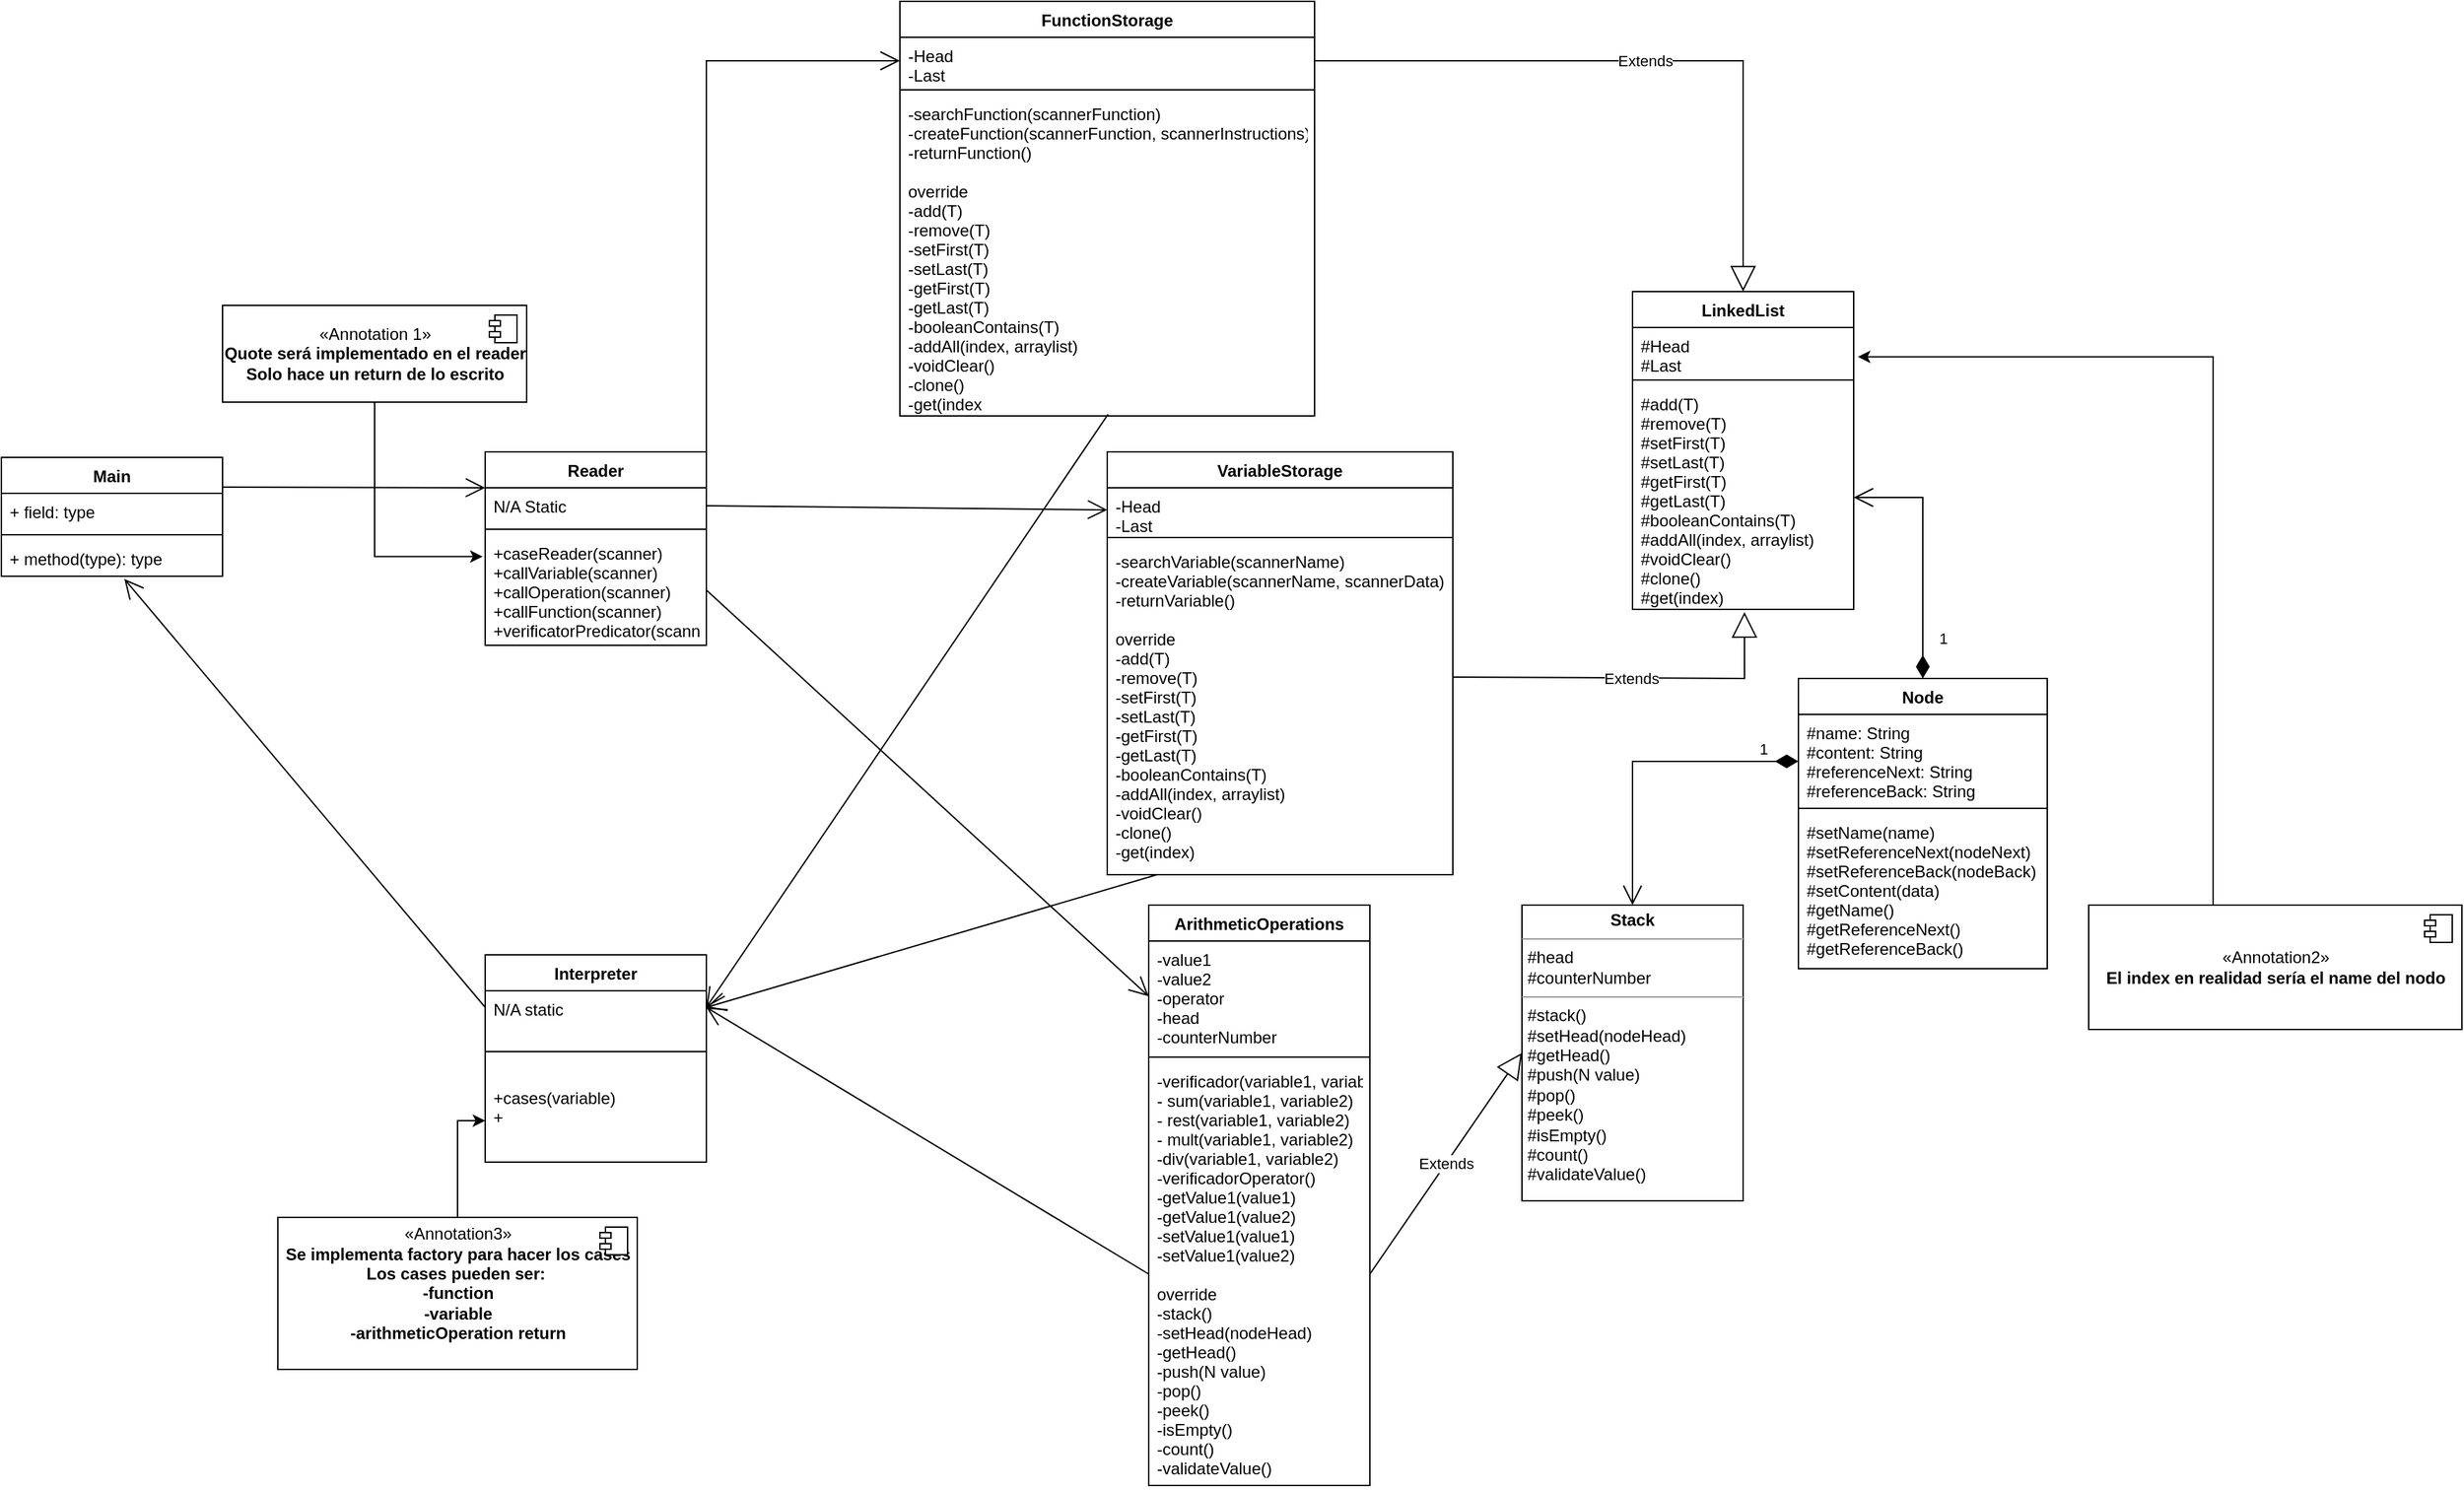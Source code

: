 <mxfile version="16.5.6" type="github">
  <diagram id="C5RBs43oDa-KdzZeNtuy" name="Page-1">
    <mxGraphModel dx="1068" dy="452" grid="1" gridSize="10" guides="1" tooltips="1" connect="1" arrows="1" fold="1" page="1" pageScale="1" pageWidth="827" pageHeight="1169" math="0" shadow="0">
      <root>
        <mxCell id="WIyWlLk6GJQsqaUBKTNV-0" />
        <mxCell id="WIyWlLk6GJQsqaUBKTNV-1" parent="WIyWlLk6GJQsqaUBKTNV-0" />
        <mxCell id="natZOX87_09Pyh3oMRrT-8" value="Main&#xa;" style="swimlane;fontStyle=1;align=center;verticalAlign=top;childLayout=stackLayout;horizontal=1;startSize=26;horizontalStack=0;resizeParent=1;resizeParentMax=0;resizeLast=0;collapsible=1;marginBottom=0;" parent="WIyWlLk6GJQsqaUBKTNV-1" vertex="1">
          <mxGeometry x="170" y="550" width="160" height="86" as="geometry" />
        </mxCell>
        <mxCell id="natZOX87_09Pyh3oMRrT-9" value="+ field: type" style="text;strokeColor=none;fillColor=none;align=left;verticalAlign=top;spacingLeft=4;spacingRight=4;overflow=hidden;rotatable=0;points=[[0,0.5],[1,0.5]];portConstraint=eastwest;" parent="natZOX87_09Pyh3oMRrT-8" vertex="1">
          <mxGeometry y="26" width="160" height="26" as="geometry" />
        </mxCell>
        <mxCell id="natZOX87_09Pyh3oMRrT-10" value="" style="line;strokeWidth=1;fillColor=none;align=left;verticalAlign=middle;spacingTop=-1;spacingLeft=3;spacingRight=3;rotatable=0;labelPosition=right;points=[];portConstraint=eastwest;" parent="natZOX87_09Pyh3oMRrT-8" vertex="1">
          <mxGeometry y="52" width="160" height="8" as="geometry" />
        </mxCell>
        <mxCell id="natZOX87_09Pyh3oMRrT-11" value="+ method(type): type" style="text;strokeColor=none;fillColor=none;align=left;verticalAlign=top;spacingLeft=4;spacingRight=4;overflow=hidden;rotatable=0;points=[[0,0.5],[1,0.5]];portConstraint=eastwest;" parent="natZOX87_09Pyh3oMRrT-8" vertex="1">
          <mxGeometry y="60" width="160" height="26" as="geometry" />
        </mxCell>
        <mxCell id="natZOX87_09Pyh3oMRrT-16" value="Reader&#xa;" style="swimlane;fontStyle=1;align=center;verticalAlign=top;childLayout=stackLayout;horizontal=1;startSize=26;horizontalStack=0;resizeParent=1;resizeParentMax=0;resizeLast=0;collapsible=1;marginBottom=0;" parent="WIyWlLk6GJQsqaUBKTNV-1" vertex="1">
          <mxGeometry x="520" y="546" width="160" height="140" as="geometry" />
        </mxCell>
        <mxCell id="natZOX87_09Pyh3oMRrT-40" value="" style="endArrow=open;endFill=1;endSize=12;html=1;rounded=0;exitX=1;exitY=0.25;exitDx=0;exitDy=0;" parent="natZOX87_09Pyh3oMRrT-16" source="natZOX87_09Pyh3oMRrT-8" edge="1">
          <mxGeometry width="160" relative="1" as="geometry">
            <mxPoint x="-160" y="26" as="sourcePoint" />
            <mxPoint y="26" as="targetPoint" />
          </mxGeometry>
        </mxCell>
        <mxCell id="natZOX87_09Pyh3oMRrT-17" value="N/A Static" style="text;strokeColor=none;fillColor=none;align=left;verticalAlign=top;spacingLeft=4;spacingRight=4;overflow=hidden;rotatable=0;points=[[0,0.5],[1,0.5]];portConstraint=eastwest;" parent="natZOX87_09Pyh3oMRrT-16" vertex="1">
          <mxGeometry y="26" width="160" height="26" as="geometry" />
        </mxCell>
        <mxCell id="natZOX87_09Pyh3oMRrT-18" value="" style="line;strokeWidth=1;fillColor=none;align=left;verticalAlign=middle;spacingTop=-1;spacingLeft=3;spacingRight=3;rotatable=0;labelPosition=right;points=[];portConstraint=eastwest;" parent="natZOX87_09Pyh3oMRrT-16" vertex="1">
          <mxGeometry y="52" width="160" height="8" as="geometry" />
        </mxCell>
        <mxCell id="natZOX87_09Pyh3oMRrT-19" value="+caseReader(scanner)&#xa;+callVariable(scanner)&#xa;+callOperation(scanner)&#xa;+callFunction(scanner)&#xa;+verificatorPredicator(scanner)&#xa;" style="text;strokeColor=none;fillColor=none;align=left;verticalAlign=top;spacingLeft=4;spacingRight=4;overflow=hidden;rotatable=0;points=[[0,0.5],[1,0.5]];portConstraint=eastwest;" parent="natZOX87_09Pyh3oMRrT-16" vertex="1">
          <mxGeometry y="60" width="160" height="80" as="geometry" />
        </mxCell>
        <mxCell id="natZOX87_09Pyh3oMRrT-24" value="VariableStorage" style="swimlane;fontStyle=1;align=center;verticalAlign=top;childLayout=stackLayout;horizontal=1;startSize=26;horizontalStack=0;resizeParent=1;resizeParentMax=0;resizeLast=0;collapsible=1;marginBottom=0;" parent="WIyWlLk6GJQsqaUBKTNV-1" vertex="1">
          <mxGeometry x="970" y="546" width="250" height="306" as="geometry" />
        </mxCell>
        <mxCell id="natZOX87_09Pyh3oMRrT-25" value="-Head&#xa;-Last" style="text;strokeColor=none;fillColor=none;align=left;verticalAlign=top;spacingLeft=4;spacingRight=4;overflow=hidden;rotatable=0;points=[[0,0.5],[1,0.5]];portConstraint=eastwest;" parent="natZOX87_09Pyh3oMRrT-24" vertex="1">
          <mxGeometry y="26" width="250" height="32" as="geometry" />
        </mxCell>
        <mxCell id="natZOX87_09Pyh3oMRrT-26" value="" style="line;strokeWidth=1;fillColor=none;align=left;verticalAlign=middle;spacingTop=-1;spacingLeft=3;spacingRight=3;rotatable=0;labelPosition=right;points=[];portConstraint=eastwest;" parent="natZOX87_09Pyh3oMRrT-24" vertex="1">
          <mxGeometry y="58" width="250" height="8" as="geometry" />
        </mxCell>
        <mxCell id="natZOX87_09Pyh3oMRrT-27" value="-searchVariable(scannerName)&#xa;-createVariable(scannerName, scannerData)&#xa;-returnVariable()&#xa;&#xa;override&#xa;-add(T)&#xa;-remove(T)&#xa;-setFirst(T)&#xa;-setLast(T)&#xa;-getFirst(T)&#xa;-getLast(T)&#xa;-booleanContains(T)&#xa;-addAll(index, arraylist)&#xa;-voidClear()&#xa;-clone()&#xa;-get(index)&#xa;" style="text;strokeColor=none;fillColor=none;align=left;verticalAlign=top;spacingLeft=4;spacingRight=4;overflow=hidden;rotatable=0;points=[[0,0.5],[1,0.5]];portConstraint=eastwest;" parent="natZOX87_09Pyh3oMRrT-24" vertex="1">
          <mxGeometry y="66" width="250" height="240" as="geometry" />
        </mxCell>
        <mxCell id="natZOX87_09Pyh3oMRrT-32" value="ArithmeticOperations" style="swimlane;fontStyle=1;align=center;verticalAlign=top;childLayout=stackLayout;horizontal=1;startSize=26;horizontalStack=0;resizeParent=1;resizeParentMax=0;resizeLast=0;collapsible=1;marginBottom=0;" parent="WIyWlLk6GJQsqaUBKTNV-1" vertex="1">
          <mxGeometry x="1000" y="874" width="160" height="420" as="geometry" />
        </mxCell>
        <mxCell id="natZOX87_09Pyh3oMRrT-33" value="-value1&#xa;-value2&#xa;-operator&#xa;-head&#xa;-counterNumber" style="text;strokeColor=none;fillColor=none;align=left;verticalAlign=top;spacingLeft=4;spacingRight=4;overflow=hidden;rotatable=0;points=[[0,0.5],[1,0.5]];portConstraint=eastwest;" parent="natZOX87_09Pyh3oMRrT-32" vertex="1">
          <mxGeometry y="26" width="160" height="80" as="geometry" />
        </mxCell>
        <mxCell id="natZOX87_09Pyh3oMRrT-34" value="" style="line;strokeWidth=1;fillColor=none;align=left;verticalAlign=middle;spacingTop=-1;spacingLeft=3;spacingRight=3;rotatable=0;labelPosition=right;points=[];portConstraint=eastwest;" parent="natZOX87_09Pyh3oMRrT-32" vertex="1">
          <mxGeometry y="106" width="160" height="8" as="geometry" />
        </mxCell>
        <mxCell id="natZOX87_09Pyh3oMRrT-35" value="-verificador(variable1, variable2, symbol)&#xa;- sum(variable1, variable2)&#xa;- rest(variable1, variable2)&#xa;- mult(variable1, variable2)&#xa;-div(variable1, variable2)&#xa;-verificadorOperator()&#xa;-getValue1(value1)&#xa;-getValue1(value2)&#xa;-setValue1(value1)&#xa;-setValue1(value2)&#xa;&#xa;override&#xa;-stack()&#xa;-setHead(nodeHead)&#xa;-getHead()&#xa;-push(N value)&#xa;-pop()&#xa;-peek()&#xa;-isEmpty()&#xa;-count()&#xa;-validateValue()&#xa;" style="text;strokeColor=none;fillColor=none;align=left;verticalAlign=top;spacingLeft=4;spacingRight=4;overflow=hidden;rotatable=0;points=[[0,0.5],[1,0.5]];portConstraint=eastwest;" parent="natZOX87_09Pyh3oMRrT-32" vertex="1">
          <mxGeometry y="114" width="160" height="306" as="geometry" />
        </mxCell>
        <mxCell id="natZOX87_09Pyh3oMRrT-36" value="Interpreter" style="swimlane;fontStyle=1;align=center;verticalAlign=top;childLayout=stackLayout;horizontal=1;startSize=26;horizontalStack=0;resizeParent=1;resizeParentMax=0;resizeLast=0;collapsible=1;marginBottom=0;" parent="WIyWlLk6GJQsqaUBKTNV-1" vertex="1">
          <mxGeometry x="520" y="910" width="160" height="150" as="geometry" />
        </mxCell>
        <mxCell id="natZOX87_09Pyh3oMRrT-37" value="N/A static" style="text;strokeColor=none;fillColor=none;align=left;verticalAlign=top;spacingLeft=4;spacingRight=4;overflow=hidden;rotatable=0;points=[[0,0.5],[1,0.5]];portConstraint=eastwest;" parent="natZOX87_09Pyh3oMRrT-36" vertex="1">
          <mxGeometry y="26" width="160" height="24" as="geometry" />
        </mxCell>
        <mxCell id="natZOX87_09Pyh3oMRrT-38" value="" style="line;strokeWidth=1;fillColor=none;align=left;verticalAlign=middle;spacingTop=-1;spacingLeft=3;spacingRight=3;rotatable=0;labelPosition=right;points=[];portConstraint=eastwest;" parent="natZOX87_09Pyh3oMRrT-36" vertex="1">
          <mxGeometry y="50" width="160" height="40" as="geometry" />
        </mxCell>
        <mxCell id="AochQKUZwjmsb-0F-WYE-0" value="+cases(variable)&#xa;+" style="text;strokeColor=none;fillColor=none;align=left;verticalAlign=top;spacingLeft=4;spacingRight=4;overflow=hidden;rotatable=0;points=[[0,0.5],[1,0.5]];portConstraint=eastwest;" parent="natZOX87_09Pyh3oMRrT-36" vertex="1">
          <mxGeometry y="90" width="160" height="60" as="geometry" />
        </mxCell>
        <mxCell id="natZOX87_09Pyh3oMRrT-45" value="LinkedList" style="swimlane;fontStyle=1;align=center;verticalAlign=top;childLayout=stackLayout;horizontal=1;startSize=26;horizontalStack=0;resizeParent=1;resizeParentMax=0;resizeLast=0;collapsible=1;marginBottom=0;" parent="WIyWlLk6GJQsqaUBKTNV-1" vertex="1">
          <mxGeometry x="1350" y="430" width="160" height="230" as="geometry" />
        </mxCell>
        <mxCell id="natZOX87_09Pyh3oMRrT-46" value="#Head&#xa;#Last&#xa;" style="text;strokeColor=none;fillColor=none;align=left;verticalAlign=top;spacingLeft=4;spacingRight=4;overflow=hidden;rotatable=0;points=[[0,0.5],[1,0.5]];portConstraint=eastwest;" parent="natZOX87_09Pyh3oMRrT-45" vertex="1">
          <mxGeometry y="26" width="160" height="34" as="geometry" />
        </mxCell>
        <mxCell id="natZOX87_09Pyh3oMRrT-47" value="" style="line;strokeWidth=1;fillColor=none;align=left;verticalAlign=middle;spacingTop=-1;spacingLeft=3;spacingRight=3;rotatable=0;labelPosition=right;points=[];portConstraint=eastwest;" parent="natZOX87_09Pyh3oMRrT-45" vertex="1">
          <mxGeometry y="60" width="160" height="8" as="geometry" />
        </mxCell>
        <mxCell id="natZOX87_09Pyh3oMRrT-48" value="#add(T)&#xa;#remove(T)&#xa;#setFirst(T)&#xa;#setLast(T)&#xa;#getFirst(T)&#xa;#getLast(T)&#xa;#booleanContains(T)&#xa;#addAll(index, arraylist)&#xa;#voidClear()&#xa;#clone()&#xa;#get(index)" style="text;strokeColor=none;fillColor=none;align=left;verticalAlign=top;spacingLeft=4;spacingRight=4;overflow=hidden;rotatable=0;points=[[0,0.5],[1,0.5]];portConstraint=eastwest;" parent="natZOX87_09Pyh3oMRrT-45" vertex="1">
          <mxGeometry y="68" width="160" height="162" as="geometry" />
        </mxCell>
        <mxCell id="natZOX87_09Pyh3oMRrT-49" value="Extends" style="endArrow=block;endSize=16;endFill=0;html=1;rounded=0;entryX=0.5;entryY=0;entryDx=0;entryDy=0;exitX=1;exitY=0.5;exitDx=0;exitDy=0;" parent="WIyWlLk6GJQsqaUBKTNV-1" source="natZOX87_09Pyh3oMRrT-76" target="natZOX87_09Pyh3oMRrT-45" edge="1">
          <mxGeometry width="160" relative="1" as="geometry">
            <mxPoint x="810" y="320" as="sourcePoint" />
            <mxPoint x="970" y="320" as="targetPoint" />
            <Array as="points">
              <mxPoint x="1430" y="263" />
            </Array>
          </mxGeometry>
        </mxCell>
        <mxCell id="natZOX87_09Pyh3oMRrT-50" value="Extends" style="endArrow=block;endSize=16;endFill=0;html=1;rounded=0;exitX=1;exitY=0.404;exitDx=0;exitDy=0;exitPerimeter=0;entryX=0.506;entryY=1.012;entryDx=0;entryDy=0;entryPerimeter=0;" parent="WIyWlLk6GJQsqaUBKTNV-1" source="natZOX87_09Pyh3oMRrT-27" target="natZOX87_09Pyh3oMRrT-48" edge="1">
          <mxGeometry width="160" relative="1" as="geometry">
            <mxPoint x="1020" y="700" as="sourcePoint" />
            <mxPoint x="1180" y="700" as="targetPoint" />
            <Array as="points">
              <mxPoint x="1431" y="710" />
            </Array>
          </mxGeometry>
        </mxCell>
        <mxCell id="natZOX87_09Pyh3oMRrT-51" value="" style="endArrow=open;endFill=1;endSize=12;html=1;rounded=0;entryX=0;entryY=0.5;entryDx=0;entryDy=0;exitX=1;exitY=0.5;exitDx=0;exitDy=0;" parent="WIyWlLk6GJQsqaUBKTNV-1" source="natZOX87_09Pyh3oMRrT-17" target="natZOX87_09Pyh3oMRrT-76" edge="1">
          <mxGeometry width="160" relative="1" as="geometry">
            <mxPoint x="730" y="560" as="sourcePoint" />
            <mxPoint x="890" y="560" as="targetPoint" />
            <Array as="points">
              <mxPoint x="680" y="263" />
            </Array>
          </mxGeometry>
        </mxCell>
        <mxCell id="natZOX87_09Pyh3oMRrT-52" value="" style="endArrow=open;endFill=1;endSize=12;html=1;rounded=0;entryX=0;entryY=0.5;entryDx=0;entryDy=0;exitX=1;exitY=0.5;exitDx=0;exitDy=0;" parent="WIyWlLk6GJQsqaUBKTNV-1" source="natZOX87_09Pyh3oMRrT-19" target="natZOX87_09Pyh3oMRrT-33" edge="1">
          <mxGeometry width="160" relative="1" as="geometry">
            <mxPoint x="690" y="595" as="sourcePoint" />
            <mxPoint x="927" y="461" as="targetPoint" />
          </mxGeometry>
        </mxCell>
        <mxCell id="natZOX87_09Pyh3oMRrT-53" value="" style="endArrow=open;endFill=1;endSize=12;html=1;rounded=0;entryX=0;entryY=0.5;entryDx=0;entryDy=0;exitX=1;exitY=0.5;exitDx=0;exitDy=0;" parent="WIyWlLk6GJQsqaUBKTNV-1" source="natZOX87_09Pyh3oMRrT-17" target="natZOX87_09Pyh3oMRrT-25" edge="1">
          <mxGeometry width="160" relative="1" as="geometry">
            <mxPoint x="700" y="605" as="sourcePoint" />
            <mxPoint x="937" y="471" as="targetPoint" />
          </mxGeometry>
        </mxCell>
        <mxCell id="natZOX87_09Pyh3oMRrT-54" value="Node" style="swimlane;fontStyle=1;align=center;verticalAlign=top;childLayout=stackLayout;horizontal=1;startSize=26;horizontalStack=0;resizeParent=1;resizeParentMax=0;resizeLast=0;collapsible=1;marginBottom=0;" parent="WIyWlLk6GJQsqaUBKTNV-1" vertex="1">
          <mxGeometry x="1470" y="710" width="180" height="210" as="geometry" />
        </mxCell>
        <mxCell id="natZOX87_09Pyh3oMRrT-55" value="#name: String&#xa;#content: String&#xa;#referenceNext: String&#xa;#referenceBack: String" style="text;strokeColor=none;fillColor=none;align=left;verticalAlign=top;spacingLeft=4;spacingRight=4;overflow=hidden;rotatable=0;points=[[0,0.5],[1,0.5]];portConstraint=eastwest;" parent="natZOX87_09Pyh3oMRrT-54" vertex="1">
          <mxGeometry y="26" width="180" height="64" as="geometry" />
        </mxCell>
        <mxCell id="natZOX87_09Pyh3oMRrT-56" value="" style="line;strokeWidth=1;fillColor=none;align=left;verticalAlign=middle;spacingTop=-1;spacingLeft=3;spacingRight=3;rotatable=0;labelPosition=right;points=[];portConstraint=eastwest;" parent="natZOX87_09Pyh3oMRrT-54" vertex="1">
          <mxGeometry y="90" width="180" height="8" as="geometry" />
        </mxCell>
        <mxCell id="natZOX87_09Pyh3oMRrT-57" value="#setName(name)&#xa;#setReferenceNext(nodeNext)&#xa;#setReferenceBack(nodeBack)&#xa;#setContent(data)&#xa;#getName()&#xa;#getReferenceNext()&#xa;#getReferenceBack()" style="text;strokeColor=none;fillColor=none;align=left;verticalAlign=top;spacingLeft=4;spacingRight=4;overflow=hidden;rotatable=0;points=[[0,0.5],[1,0.5]];portConstraint=eastwest;" parent="natZOX87_09Pyh3oMRrT-54" vertex="1">
          <mxGeometry y="98" width="180" height="112" as="geometry" />
        </mxCell>
        <mxCell id="natZOX87_09Pyh3oMRrT-58" value="1" style="endArrow=open;html=1;endSize=12;startArrow=diamondThin;startSize=14;startFill=1;edgeStyle=orthogonalEdgeStyle;align=left;verticalAlign=bottom;rounded=0;exitX=0.5;exitY=0;exitDx=0;exitDy=0;entryX=1;entryY=0.5;entryDx=0;entryDy=0;" parent="WIyWlLk6GJQsqaUBKTNV-1" source="natZOX87_09Pyh3oMRrT-54" target="natZOX87_09Pyh3oMRrT-48" edge="1">
          <mxGeometry x="-0.779" y="-10" relative="1" as="geometry">
            <mxPoint x="1520" y="670" as="sourcePoint" />
            <mxPoint x="1680" y="670" as="targetPoint" />
            <mxPoint as="offset" />
          </mxGeometry>
        </mxCell>
        <mxCell id="natZOX87_09Pyh3oMRrT-59" value="&lt;p style=&quot;margin: 0px ; margin-top: 4px ; text-align: center&quot;&gt;&lt;b&gt;Stack&lt;/b&gt;&lt;/p&gt;&lt;hr size=&quot;1&quot;&gt;&lt;p style=&quot;margin: 0px ; margin-left: 4px&quot;&gt;#head&lt;/p&gt;&lt;p style=&quot;margin: 0px ; margin-left: 4px&quot;&gt;#counterNumber&lt;/p&gt;&lt;hr size=&quot;1&quot;&gt;&lt;p style=&quot;margin: 0px ; margin-left: 4px&quot;&gt;#stack()&lt;/p&gt;&lt;p style=&quot;margin: 0px ; margin-left: 4px&quot;&gt;#setHead(nodeHead)&lt;/p&gt;&lt;p style=&quot;margin: 0px ; margin-left: 4px&quot;&gt;#getHead()&lt;/p&gt;&lt;p style=&quot;margin: 0px ; margin-left: 4px&quot;&gt;#push(N value)&lt;/p&gt;&lt;p style=&quot;margin: 0px ; margin-left: 4px&quot;&gt;#pop()&lt;/p&gt;&lt;p style=&quot;margin: 0px ; margin-left: 4px&quot;&gt;#peek()&lt;/p&gt;&lt;p style=&quot;margin: 0px ; margin-left: 4px&quot;&gt;#isEmpty()&lt;/p&gt;&lt;p style=&quot;margin: 0px ; margin-left: 4px&quot;&gt;#count()&lt;/p&gt;&lt;p style=&quot;margin: 0px ; margin-left: 4px&quot;&gt;#validateValue()&lt;/p&gt;&lt;p style=&quot;margin: 0px ; margin-left: 4px&quot;&gt;&lt;br&gt;&lt;/p&gt;" style="verticalAlign=top;align=left;overflow=fill;fontSize=12;fontFamily=Helvetica;html=1;" parent="WIyWlLk6GJQsqaUBKTNV-1" vertex="1">
          <mxGeometry x="1270" y="874" width="160" height="214" as="geometry" />
        </mxCell>
        <mxCell id="natZOX87_09Pyh3oMRrT-60" value="1" style="endArrow=open;html=1;endSize=12;startArrow=diamondThin;startSize=14;startFill=1;edgeStyle=orthogonalEdgeStyle;align=left;verticalAlign=bottom;rounded=0;entryX=0.5;entryY=0;entryDx=0;entryDy=0;" parent="WIyWlLk6GJQsqaUBKTNV-1" target="natZOX87_09Pyh3oMRrT-59" edge="1">
          <mxGeometry x="-0.732" relative="1" as="geometry">
            <mxPoint x="1470" y="770" as="sourcePoint" />
            <mxPoint x="1460" y="593" as="targetPoint" />
            <Array as="points">
              <mxPoint x="1350" y="770" />
            </Array>
            <mxPoint as="offset" />
          </mxGeometry>
        </mxCell>
        <mxCell id="natZOX87_09Pyh3oMRrT-64" value="" style="endArrow=open;endFill=1;endSize=12;html=1;rounded=0;entryX=0.556;entryY=1.077;entryDx=0;entryDy=0;exitX=0;exitY=0.5;exitDx=0;exitDy=0;entryPerimeter=0;" parent="WIyWlLk6GJQsqaUBKTNV-1" source="natZOX87_09Pyh3oMRrT-37" target="natZOX87_09Pyh3oMRrT-11" edge="1">
          <mxGeometry width="160" relative="1" as="geometry">
            <mxPoint x="710" y="671" as="sourcePoint" />
            <mxPoint x="1210" y="839" as="targetPoint" />
          </mxGeometry>
        </mxCell>
        <mxCell id="natZOX87_09Pyh3oMRrT-65" value="" style="endArrow=open;endFill=1;endSize=12;html=1;rounded=0;entryX=1;entryY=0.5;entryDx=0;entryDy=0;exitX=0;exitY=0.5;exitDx=0;exitDy=0;" parent="WIyWlLk6GJQsqaUBKTNV-1" source="natZOX87_09Pyh3oMRrT-35" target="natZOX87_09Pyh3oMRrT-37" edge="1">
          <mxGeometry width="160" relative="1" as="geometry">
            <mxPoint x="720" y="681" as="sourcePoint" />
            <mxPoint x="1220" y="849" as="targetPoint" />
          </mxGeometry>
        </mxCell>
        <mxCell id="natZOX87_09Pyh3oMRrT-66" value="" style="endArrow=open;endFill=1;endSize=12;html=1;rounded=0;entryX=1;entryY=0.5;entryDx=0;entryDy=0;exitX=0.144;exitY=1;exitDx=0;exitDy=0;exitPerimeter=0;" parent="WIyWlLk6GJQsqaUBKTNV-1" source="natZOX87_09Pyh3oMRrT-27" target="natZOX87_09Pyh3oMRrT-37" edge="1">
          <mxGeometry width="160" relative="1" as="geometry">
            <mxPoint x="1095" y="670" as="sourcePoint" />
            <mxPoint x="710" y="959" as="targetPoint" />
          </mxGeometry>
        </mxCell>
        <mxCell id="natZOX87_09Pyh3oMRrT-67" value="" style="endArrow=open;endFill=1;endSize=12;html=1;rounded=0;entryX=1;entryY=0.5;entryDx=0;entryDy=0;exitX=0.502;exitY=0.995;exitDx=0;exitDy=0;exitPerimeter=0;" parent="WIyWlLk6GJQsqaUBKTNV-1" source="natZOX87_09Pyh3oMRrT-78" target="natZOX87_09Pyh3oMRrT-37" edge="1">
          <mxGeometry width="160" relative="1" as="geometry">
            <mxPoint x="1380" y="690" as="sourcePoint" />
            <mxPoint x="720" y="969" as="targetPoint" />
          </mxGeometry>
        </mxCell>
        <mxCell id="natZOX87_09Pyh3oMRrT-70" style="edgeStyle=orthogonalEdgeStyle;rounded=0;orthogonalLoop=1;jettySize=auto;html=1;entryX=-0.012;entryY=0.197;entryDx=0;entryDy=0;entryPerimeter=0;" parent="WIyWlLk6GJQsqaUBKTNV-1" source="natZOX87_09Pyh3oMRrT-68" target="natZOX87_09Pyh3oMRrT-19" edge="1">
          <mxGeometry relative="1" as="geometry" />
        </mxCell>
        <mxCell id="natZOX87_09Pyh3oMRrT-68" value="«Annotation 1»&lt;br&gt;&lt;b&gt;Quote será implementado en el reader&lt;br&gt;Solo hace un return de lo escrito&lt;br&gt;&lt;/b&gt;" style="html=1;dropTarget=0;" parent="WIyWlLk6GJQsqaUBKTNV-1" vertex="1">
          <mxGeometry x="330" y="440" width="220" height="70" as="geometry" />
        </mxCell>
        <mxCell id="natZOX87_09Pyh3oMRrT-69" value="" style="shape=module;jettyWidth=8;jettyHeight=4;" parent="natZOX87_09Pyh3oMRrT-68" vertex="1">
          <mxGeometry x="1" width="20" height="20" relative="1" as="geometry">
            <mxPoint x="-27" y="7" as="offset" />
          </mxGeometry>
        </mxCell>
        <mxCell id="natZOX87_09Pyh3oMRrT-75" value="FunctionStorage" style="swimlane;fontStyle=1;align=center;verticalAlign=top;childLayout=stackLayout;horizontal=1;startSize=26;horizontalStack=0;resizeParent=1;resizeParentMax=0;resizeLast=0;collapsible=1;marginBottom=0;" parent="WIyWlLk6GJQsqaUBKTNV-1" vertex="1">
          <mxGeometry x="820" y="220" width="300" height="300" as="geometry" />
        </mxCell>
        <mxCell id="natZOX87_09Pyh3oMRrT-76" value="-Head&#xa;-Last" style="text;strokeColor=none;fillColor=none;align=left;verticalAlign=top;spacingLeft=4;spacingRight=4;overflow=hidden;rotatable=0;points=[[0,0.5],[1,0.5]];portConstraint=eastwest;" parent="natZOX87_09Pyh3oMRrT-75" vertex="1">
          <mxGeometry y="26" width="300" height="34" as="geometry" />
        </mxCell>
        <mxCell id="natZOX87_09Pyh3oMRrT-77" value="" style="line;strokeWidth=1;fillColor=none;align=left;verticalAlign=middle;spacingTop=-1;spacingLeft=3;spacingRight=3;rotatable=0;labelPosition=right;points=[];portConstraint=eastwest;" parent="natZOX87_09Pyh3oMRrT-75" vertex="1">
          <mxGeometry y="60" width="300" height="8" as="geometry" />
        </mxCell>
        <mxCell id="natZOX87_09Pyh3oMRrT-78" value="-searchFunction(scannerFunction)&#xa;-createFunction(scannerFunction, scannerInstructions)&#xa;-returnFunction()&#xa;&#xa;override&#xa;-add(T)&#xa;-remove(T)&#xa;-setFirst(T)&#xa;-setLast(T)&#xa;-getFirst(T)&#xa;-getLast(T)&#xa;-booleanContains(T)&#xa;-addAll(index, arraylist)&#xa;-voidClear()&#xa;-clone()&#xa;-get(index&#xa;" style="text;strokeColor=none;fillColor=none;align=left;verticalAlign=top;spacingLeft=4;spacingRight=4;overflow=hidden;rotatable=0;points=[[0,0.5],[1,0.5]];portConstraint=eastwest;" parent="natZOX87_09Pyh3oMRrT-75" vertex="1">
          <mxGeometry y="68" width="300" height="232" as="geometry" />
        </mxCell>
        <mxCell id="AochQKUZwjmsb-0F-WYE-3" style="edgeStyle=orthogonalEdgeStyle;rounded=0;orthogonalLoop=1;jettySize=auto;html=1;entryX=1.019;entryY=0.625;entryDx=0;entryDy=0;entryPerimeter=0;" parent="WIyWlLk6GJQsqaUBKTNV-1" source="AochQKUZwjmsb-0F-WYE-1" target="natZOX87_09Pyh3oMRrT-46" edge="1">
          <mxGeometry relative="1" as="geometry">
            <mxPoint x="1730" y="500" as="targetPoint" />
            <Array as="points">
              <mxPoint x="1770" y="477" />
            </Array>
          </mxGeometry>
        </mxCell>
        <mxCell id="AochQKUZwjmsb-0F-WYE-1" value="«Annotation2»&lt;br&gt;&lt;b&gt;El index en realidad sería el name del nodo&lt;/b&gt;" style="html=1;dropTarget=0;" parent="WIyWlLk6GJQsqaUBKTNV-1" vertex="1">
          <mxGeometry x="1680" y="874" width="270" height="90" as="geometry" />
        </mxCell>
        <mxCell id="AochQKUZwjmsb-0F-WYE-2" value="" style="shape=module;jettyWidth=8;jettyHeight=4;" parent="AochQKUZwjmsb-0F-WYE-1" vertex="1">
          <mxGeometry x="1" width="20" height="20" relative="1" as="geometry">
            <mxPoint x="-27" y="7" as="offset" />
          </mxGeometry>
        </mxCell>
        <mxCell id="AochQKUZwjmsb-0F-WYE-5" value="Extends" style="endArrow=block;endSize=16;endFill=0;html=1;rounded=0;entryX=0;entryY=0.5;entryDx=0;entryDy=0;exitX=1;exitY=0.5;exitDx=0;exitDy=0;" parent="WIyWlLk6GJQsqaUBKTNV-1" source="natZOX87_09Pyh3oMRrT-35" target="natZOX87_09Pyh3oMRrT-59" edge="1">
          <mxGeometry width="160" relative="1" as="geometry">
            <mxPoint x="910" y="910" as="sourcePoint" />
            <mxPoint x="1070" y="910" as="targetPoint" />
          </mxGeometry>
        </mxCell>
        <mxCell id="AochQKUZwjmsb-0F-WYE-12" style="edgeStyle=orthogonalEdgeStyle;rounded=0;orthogonalLoop=1;jettySize=auto;html=1;entryX=0;entryY=0.5;entryDx=0;entryDy=0;" parent="WIyWlLk6GJQsqaUBKTNV-1" source="AochQKUZwjmsb-0F-WYE-10" target="AochQKUZwjmsb-0F-WYE-0" edge="1">
          <mxGeometry relative="1" as="geometry" />
        </mxCell>
        <mxCell id="AochQKUZwjmsb-0F-WYE-10" value="«Annotation3»&lt;br&gt;&lt;b&gt;Se implementa factory para hacer los cases&lt;br&gt;Los cases pueden ser:&amp;nbsp;&lt;br&gt;-function&lt;br&gt;-variable&lt;br&gt;-arithmeticOperation return&lt;br&gt;&lt;br&gt;&lt;/b&gt;" style="html=1;dropTarget=0;" parent="WIyWlLk6GJQsqaUBKTNV-1" vertex="1">
          <mxGeometry x="370" y="1100" width="260" height="110" as="geometry" />
        </mxCell>
        <mxCell id="AochQKUZwjmsb-0F-WYE-11" value="" style="shape=module;jettyWidth=8;jettyHeight=4;" parent="AochQKUZwjmsb-0F-WYE-10" vertex="1">
          <mxGeometry x="1" width="20" height="20" relative="1" as="geometry">
            <mxPoint x="-27" y="7" as="offset" />
          </mxGeometry>
        </mxCell>
      </root>
    </mxGraphModel>
  </diagram>
</mxfile>
